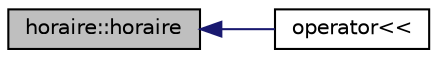 digraph "horaire::horaire"
{
  edge [fontname="Helvetica",fontsize="10",labelfontname="Helvetica",labelfontsize="10"];
  node [fontname="Helvetica",fontsize="10",shape=record];
  rankdir="LR";
  Node1 [label="horaire::horaire",height=0.2,width=0.4,color="black", fillcolor="grey75", style="filled", fontcolor="black"];
  Node1 -> Node2 [dir="back",color="midnightblue",fontsize="10",style="solid"];
  Node2 [label="operator\<\<",height=0.2,width=0.4,color="black", fillcolor="white", style="filled",URL="$horaire_8cpp.html#a152efd207823bf7d5cfb1dac6312c6b9",tooltip="Redefinition de l&#39;operateur <<. "];
}
